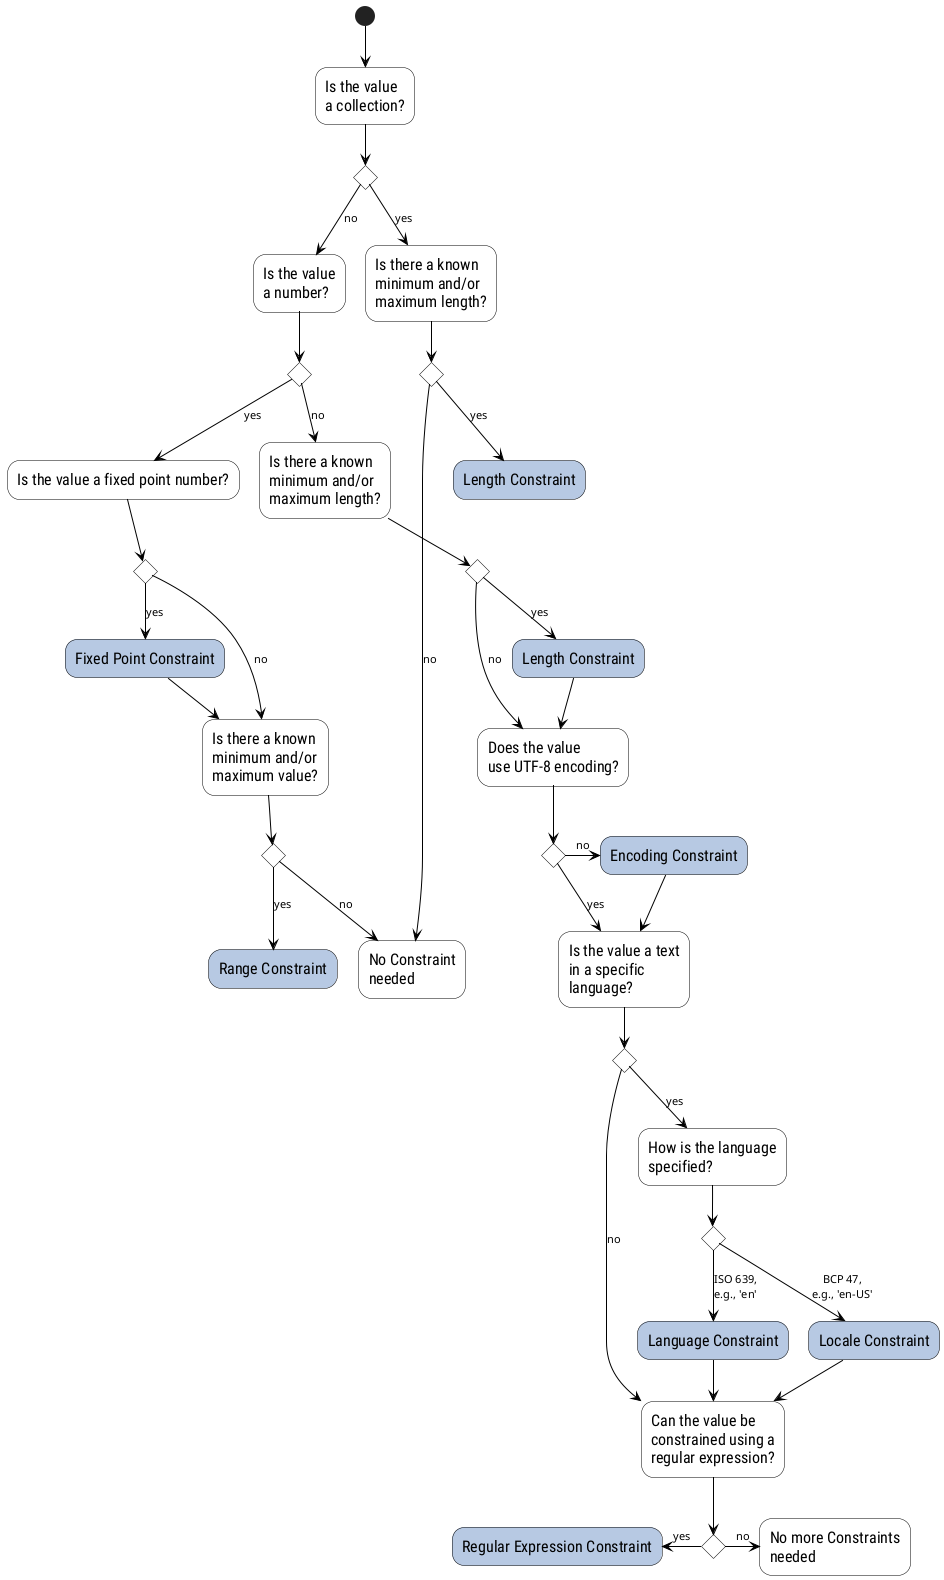' Copyright (c) 2023 Robert Bosch Manufacturing Solutions GmbH
' 
' See the AUTHORS file(s) distributed with this work for additional information regarding authorship. 
' 
' This Source Code Form is subject to the terms of the Mozilla Public License, v. 2.0.
' If a copy of the MPL was not distributed with this file, You can obtain one at https://mozilla.org/MPL/2.0/
' SPDX-License-Identifier: MPL-2.0

@startuml
skinparam shadowing false

skinparam activity {
  BackgroundColor White
  BorderColor Black
  FontName Roboto Condensed
  FontSize 16
  ArrowColor Black
}

skinparam activityDiamond {
  BackgroundColor White
  BorderColor Black
  FontName Roboto Condensed
  FontSize 16
  ArrowColor Black
}

(*) --> "Is the value\na collection?"

if "" then
  -->[yes] "Is there a known\nminimum and/or\nmaximum length?" as CollectionMinMax
else
  -->[no] "Is the value\na number?" as NumberKind
endif

CollectionMinMax --> if "" then
  -->[yes] "Length Constraint" as CollectionLengthConstraint #b7c9e3
else
  -->[no] "No Constraint\nneeded" as NoConstraint
endif

NumberKind --> if "" then
  -->[yes] "Is the value a fixed point number?" as FixedPointNumber
else
  -->[no] "Is there a known\nminimum and/or\nmaximum length?" as StringMinMax
endif

FixedPointNumber --> if "" then
  -->[yes] "Fixed Point Constraint" #b7c9e3
  --> "Is there a known\nminimum and/or\nmaximum value?" as NumberMinMax
else
  -->[no] NumberMinMax
endif

NumberMinMax --> if "" then
  -->[yes] "Range Constraint" #b7c9e3
else
  -->[no] NoConstraint
endif

StringMinMax --> if "" then
  -->[yes] "Length Constraint" as StringLengthConstraint #b7c9e3
  --> "Does the value\nuse UTF-8 encoding?" as Utf
else
  -->[no] Utf
endif

Utf --> if "" then
  -left->[no] "Encoding Constraint" #b7c9e3
  --> "Is the value a text\nin a specific\nlanguage?" as Language
else
  -->[yes] Language
endif

Language --> if "" then
  -->[yes] "How is the language\nspecified?" as LangSpec
else
  -->[no] "Can the value be\nconstrained using a\nregular expression?" as Regex
endif

LangSpec --> if "" then
  -->[ISO 639,\ne.g., 'en'] "Language Constraint" #b7c9e3
  --> Regex
else
  -->[BCP 47,\ne.g., 'en-US'] "Locale Constraint" #b7c9e3
  --> Regex
endif

Regex --> if "" then
  -left->[yes] "Regular Expression Constraint" #b7c9e3
else
  -right->[no] "No more Constraints\nneeded"
endif

@enduml
